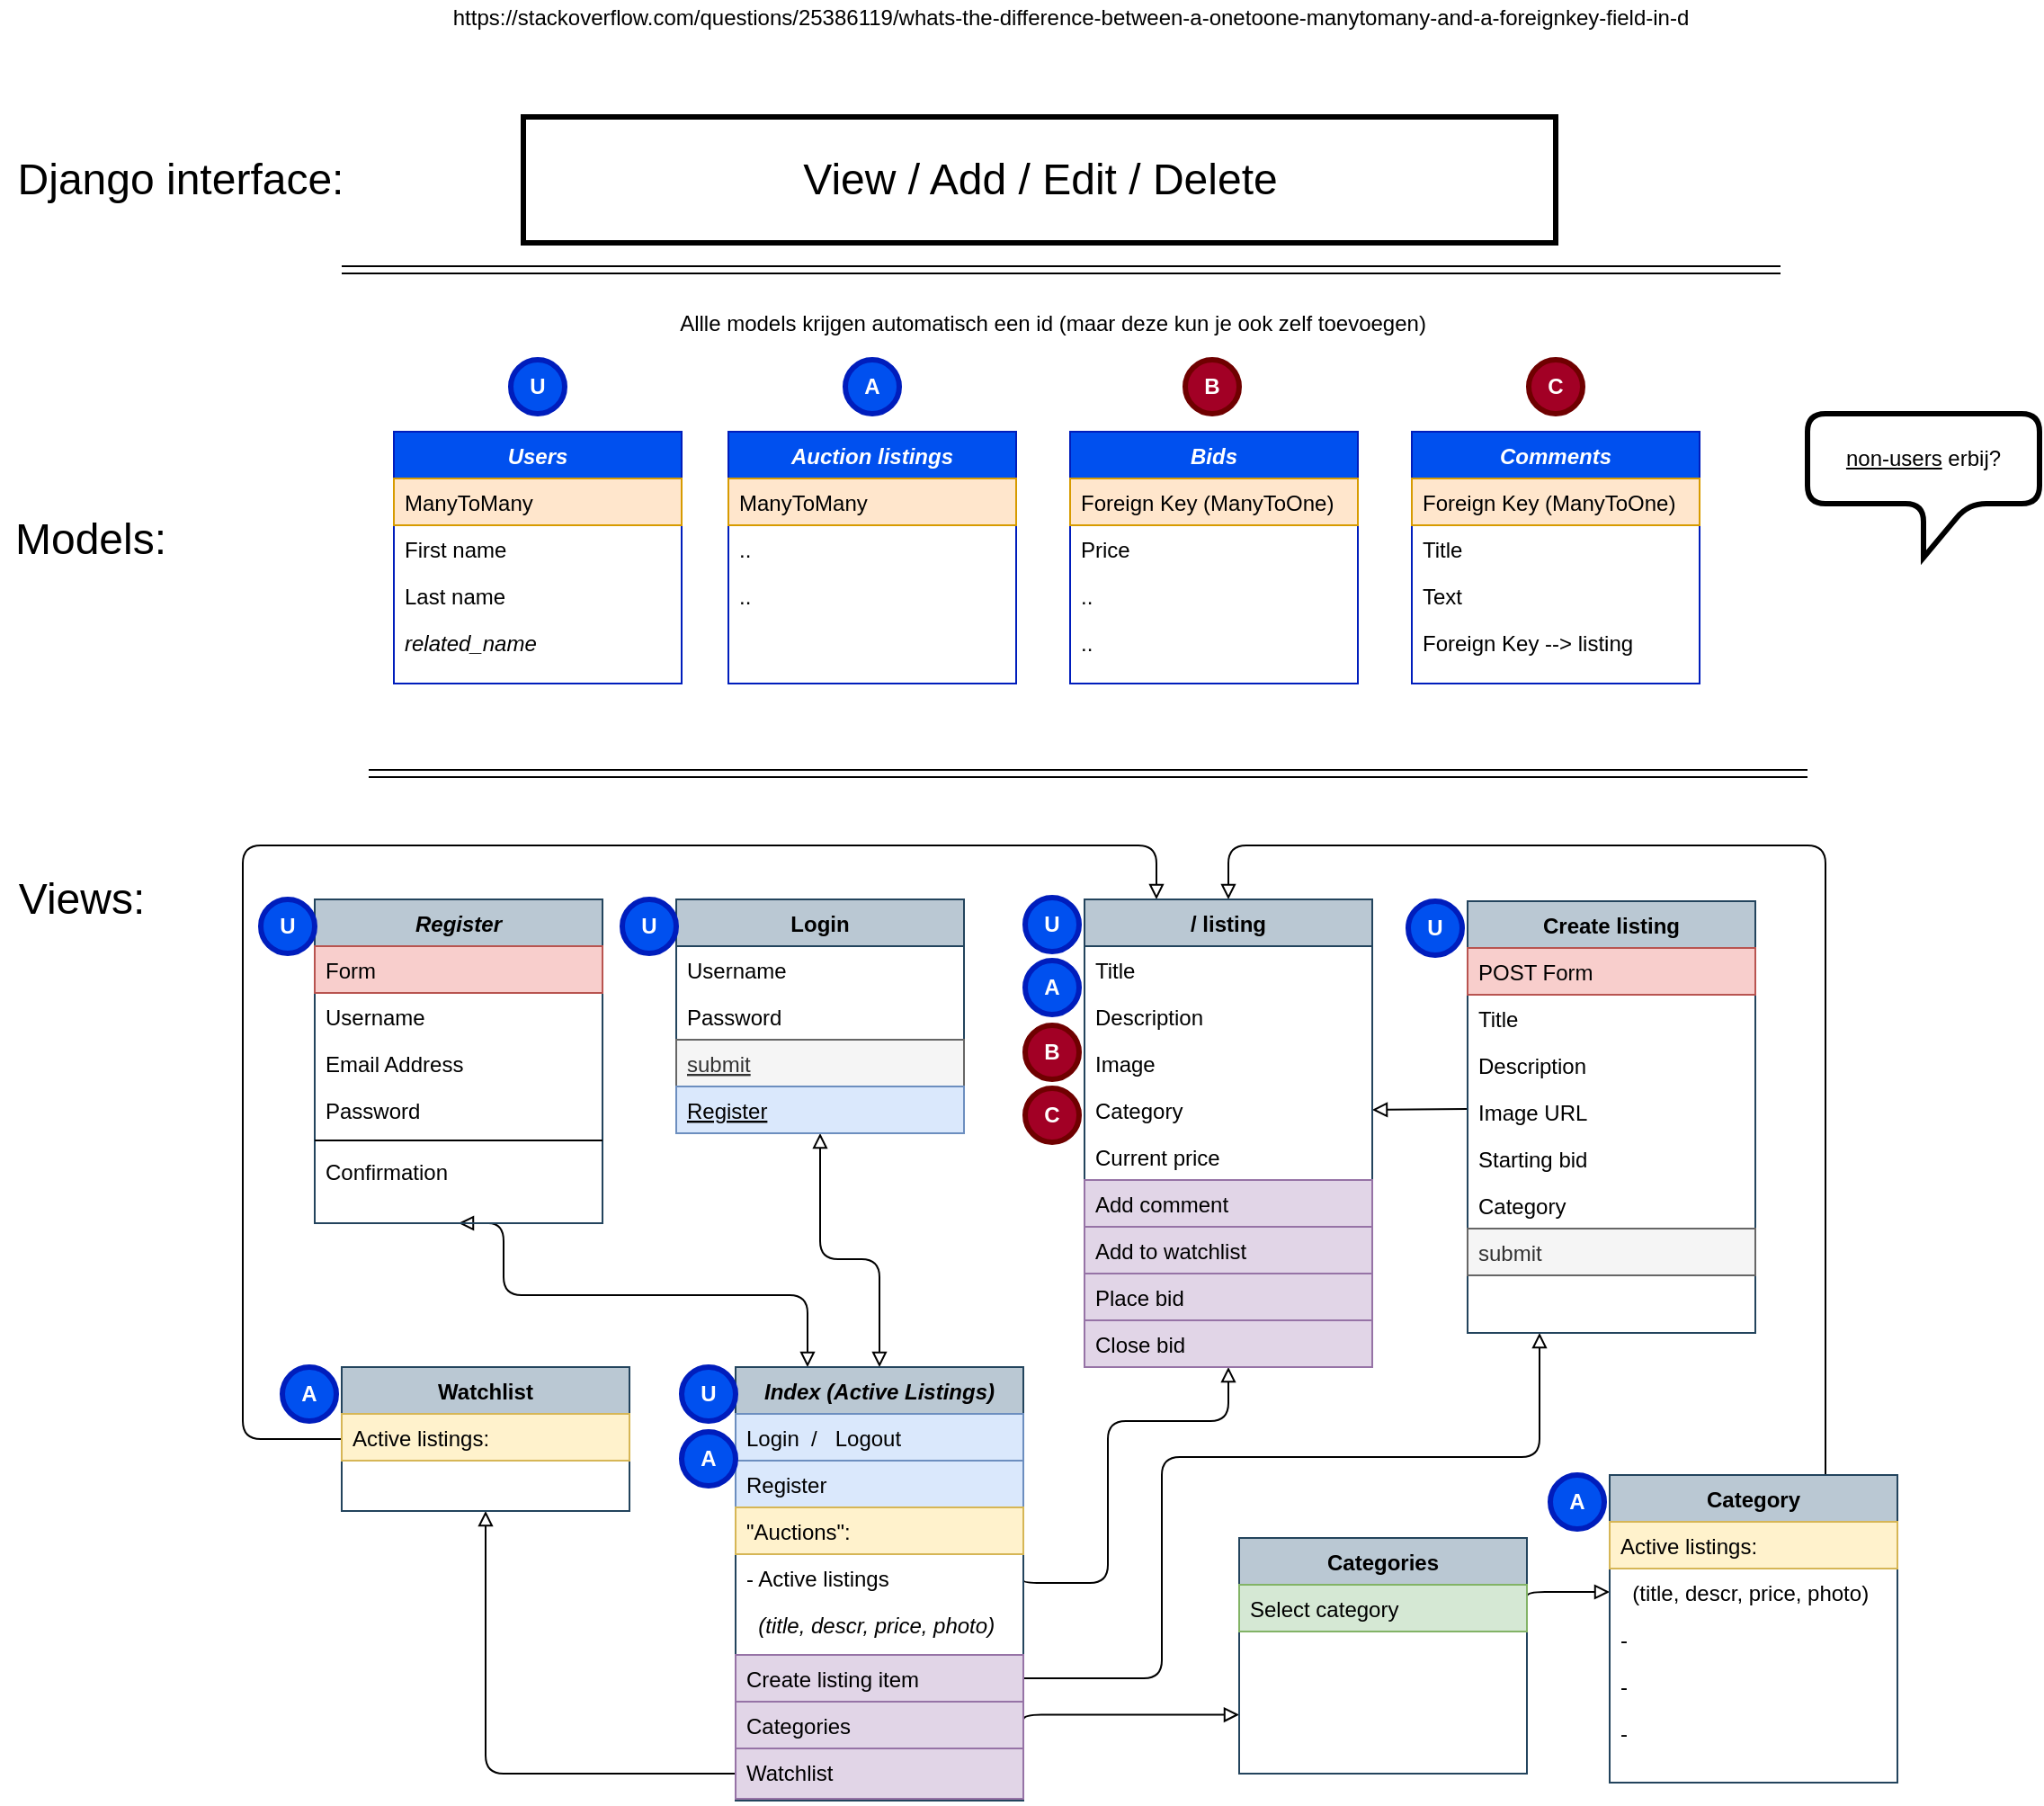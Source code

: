 <mxfile version="13.7.3" type="github" pages="2">
  <diagram id="C5RBs43oDa-KdzZeNtuy" name="Views">
    <mxGraphModel dx="1456" dy="828" grid="1" gridSize="10" guides="1" tooltips="1" connect="1" arrows="1" fold="1" page="1" pageScale="1" pageWidth="827" pageHeight="1169" math="0" shadow="0">
      <root>
        <mxCell id="WIyWlLk6GJQsqaUBKTNV-0" />
        <mxCell id="WIyWlLk6GJQsqaUBKTNV-1" parent="WIyWlLk6GJQsqaUBKTNV-0" />
        <mxCell id="BHdy7etIT00kFiLqSgI6-40" style="edgeStyle=orthogonalEdgeStyle;curved=0;rounded=1;sketch=0;orthogonalLoop=1;jettySize=auto;html=1;exitX=0.5;exitY=0;exitDx=0;exitDy=0;startArrow=block;startFill=0;endArrow=block;endFill=0;entryX=0.5;entryY=1;entryDx=0;entryDy=0;" edge="1" parent="WIyWlLk6GJQsqaUBKTNV-1" source="BHdy7etIT00kFiLqSgI6-6" target="zkfFHV4jXpPFQw0GAbJ--6">
          <mxGeometry relative="1" as="geometry">
            <mxPoint x="746" y="789" as="sourcePoint" />
            <mxPoint x="811" y="750" as="targetPoint" />
            <Array as="points">
              <mxPoint x="684" y="700" />
              <mxPoint x="651" y="700" />
            </Array>
          </mxGeometry>
        </mxCell>
        <mxCell id="BHdy7etIT00kFiLqSgI6-41" style="edgeStyle=orthogonalEdgeStyle;curved=0;rounded=1;sketch=0;orthogonalLoop=1;jettySize=auto;html=1;exitX=0.25;exitY=0;exitDx=0;exitDy=0;startArrow=block;startFill=0;endArrow=block;endFill=0;entryX=0.5;entryY=1;entryDx=0;entryDy=0;" edge="1" parent="WIyWlLk6GJQsqaUBKTNV-1" source="BHdy7etIT00kFiLqSgI6-6" target="zkfFHV4jXpPFQw0GAbJ--0">
          <mxGeometry relative="1" as="geometry">
            <mxPoint x="695" y="789" as="sourcePoint" />
            <mxPoint x="575" y="750" as="targetPoint" />
            <Array as="points">
              <mxPoint x="644" y="720" />
              <mxPoint x="475" y="720" />
            </Array>
          </mxGeometry>
        </mxCell>
        <mxCell id="X-9bEdZ7bZunk2E9uv3M-8" style="edgeStyle=orthogonalEdgeStyle;curved=0;rounded=1;sketch=0;orthogonalLoop=1;jettySize=auto;html=1;entryX=0;entryY=0.5;entryDx=0;entryDy=0;startArrow=block;startFill=0;endArrow=none;endFill=0;exitX=0.5;exitY=1;exitDx=0;exitDy=0;" edge="1" parent="WIyWlLk6GJQsqaUBKTNV-1" source="zkfFHV4jXpPFQw0GAbJ--13" target="X-9bEdZ7bZunk2E9uv3M-7">
          <mxGeometry relative="1" as="geometry">
            <mxPoint x="611" y="920" as="sourcePoint" />
            <mxPoint x="641" y="910.5" as="targetPoint" />
            <Array as="points">
              <mxPoint x="465" y="986" />
            </Array>
          </mxGeometry>
        </mxCell>
        <mxCell id="X-9bEdZ7bZunk2E9uv3M-9" style="edgeStyle=orthogonalEdgeStyle;curved=0;rounded=1;sketch=0;orthogonalLoop=1;jettySize=auto;html=1;entryX=1;entryY=0.5;entryDx=0;entryDy=0;startArrow=block;startFill=0;endArrow=none;endFill=0;exitX=0.25;exitY=1;exitDx=0;exitDy=0;" edge="1" parent="WIyWlLk6GJQsqaUBKTNV-1" source="BHdy7etIT00kFiLqSgI6-20" target="X-9bEdZ7bZunk2E9uv3M-6">
          <mxGeometry relative="1" as="geometry">
            <mxPoint x="981" y="800" as="sourcePoint" />
            <mxPoint x="795" y="1030" as="targetPoint" />
            <Array as="points">
              <mxPoint x="1051" y="810" />
              <mxPoint x="841" y="810" />
              <mxPoint x="841" y="933" />
            </Array>
          </mxGeometry>
        </mxCell>
        <mxCell id="HeR5rEX8PmQ2zLc5UFb7-6" style="edgeStyle=orthogonalEdgeStyle;curved=0;rounded=1;sketch=0;orthogonalLoop=1;jettySize=auto;html=1;startArrow=none;startFill=0;endArrow=block;endFill=0;entryX=0;entryY=0.5;entryDx=0;entryDy=0;" edge="1" parent="WIyWlLk6GJQsqaUBKTNV-1" target="HeR5rEX8PmQ2zLc5UFb7-3">
          <mxGeometry relative="1" as="geometry">
            <mxPoint x="1044" y="890.03" as="sourcePoint" />
            <mxPoint x="1084" y="890.03" as="targetPoint" />
            <Array as="points">
              <mxPoint x="1044" y="885" />
            </Array>
          </mxGeometry>
        </mxCell>
        <mxCell id="HeR5rEX8PmQ2zLc5UFb7-8" style="edgeStyle=orthogonalEdgeStyle;curved=0;rounded=1;sketch=0;orthogonalLoop=1;jettySize=auto;html=1;exitX=0;exitY=0.75;exitDx=0;exitDy=0;startArrow=block;startFill=0;endArrow=none;endFill=0;entryX=1;entryY=0.5;entryDx=0;entryDy=0;" edge="1" parent="WIyWlLk6GJQsqaUBKTNV-1" source="BHdy7etIT00kFiLqSgI6-16" target="X-9bEdZ7bZunk2E9uv3M-5">
          <mxGeometry relative="1" as="geometry">
            <mxPoint x="861" y="933.41" as="sourcePoint" />
            <mxPoint x="791" y="933.41" as="targetPoint" />
            <Array as="points">
              <mxPoint x="764" y="953" />
            </Array>
          </mxGeometry>
        </mxCell>
        <mxCell id="HeR5rEX8PmQ2zLc5UFb7-30" value="" style="shape=link;html=1;startArrow=none;startFill=0;endArrow=none;endFill=0;" edge="1" parent="WIyWlLk6GJQsqaUBKTNV-1">
          <mxGeometry width="100" relative="1" as="geometry">
            <mxPoint x="400" y="430" as="sourcePoint" />
            <mxPoint x="1200" y="430" as="targetPoint" />
            <Array as="points" />
          </mxGeometry>
        </mxCell>
        <mxCell id="HeR5rEX8PmQ2zLc5UFb7-32" value="" style="shape=link;html=1;startArrow=none;startFill=0;endArrow=none;endFill=0;" edge="1" parent="WIyWlLk6GJQsqaUBKTNV-1">
          <mxGeometry width="100" relative="1" as="geometry">
            <mxPoint x="385" y="150" as="sourcePoint" />
            <mxPoint x="1185" y="150" as="targetPoint" />
            <Array as="points" />
          </mxGeometry>
        </mxCell>
        <mxCell id="HeR5rEX8PmQ2zLc5UFb7-33" value="" style="rounded=0;whiteSpace=wrap;html=1;shadow=0;sketch=0;strokeWidth=3;" vertex="1" parent="WIyWlLk6GJQsqaUBKTNV-1">
          <mxGeometry x="486" y="65" width="574" height="70" as="geometry" />
        </mxCell>
        <mxCell id="HeR5rEX8PmQ2zLc5UFb7-34" value="&lt;font style=&quot;font-size: 24px&quot;&gt;Django interface:&lt;/font&gt;" style="text;html=1;resizable=0;autosize=1;align=center;verticalAlign=middle;points=[];fillColor=none;strokeColor=none;rounded=0;shadow=0;sketch=0;" vertex="1" parent="WIyWlLk6GJQsqaUBKTNV-1">
          <mxGeometry x="195" y="90" width="200" height="20" as="geometry" />
        </mxCell>
        <mxCell id="HeR5rEX8PmQ2zLc5UFb7-35" value="&lt;font style=&quot;font-size: 24px&quot;&gt;Models:&lt;/font&gt;" style="text;html=1;resizable=0;autosize=1;align=center;verticalAlign=middle;points=[];fillColor=none;strokeColor=none;rounded=0;shadow=0;sketch=0;" vertex="1" parent="WIyWlLk6GJQsqaUBKTNV-1">
          <mxGeometry x="195" y="290" width="100" height="20" as="geometry" />
        </mxCell>
        <mxCell id="HeR5rEX8PmQ2zLc5UFb7-36" value="&lt;font style=&quot;font-size: 24px&quot;&gt;Views:&lt;/font&gt;" style="text;html=1;resizable=0;autosize=1;align=center;verticalAlign=middle;points=[];fillColor=none;strokeColor=none;rounded=0;shadow=0;sketch=0;" vertex="1" parent="WIyWlLk6GJQsqaUBKTNV-1">
          <mxGeometry x="195" y="490" width="90" height="20" as="geometry" />
        </mxCell>
        <mxCell id="HeR5rEX8PmQ2zLc5UFb7-37" value="&lt;font style=&quot;font-size: 24px&quot;&gt;View / Add / Edit / Delete&lt;/font&gt;" style="text;html=1;resizable=0;autosize=1;align=center;verticalAlign=middle;points=[];fillColor=none;strokeColor=none;rounded=0;shadow=0;sketch=0;" vertex="1" parent="WIyWlLk6GJQsqaUBKTNV-1">
          <mxGeometry x="633" y="90" width="280" height="20" as="geometry" />
        </mxCell>
        <mxCell id="HeR5rEX8PmQ2zLc5UFb7-38" value="&lt;u&gt;non-users&lt;/u&gt;&amp;nbsp;erbij?" style="shape=callout;whiteSpace=wrap;html=1;perimeter=calloutPerimeter;rounded=1;shadow=0;sketch=0;strokeWidth=3;base=25;" vertex="1" parent="WIyWlLk6GJQsqaUBKTNV-1">
          <mxGeometry x="1200" y="230" width="129" height="80" as="geometry" />
        </mxCell>
        <mxCell id="HeR5rEX8PmQ2zLc5UFb7-48" value="https://stackoverflow.com/questions/25386119/whats-the-difference-between-a-onetoone-manytomany-and-a-foreignkey-field-in-d" style="text;html=1;resizable=0;autosize=1;align=center;verticalAlign=middle;points=[];fillColor=none;strokeColor=none;rounded=0;shadow=0;sketch=0;" vertex="1" parent="WIyWlLk6GJQsqaUBKTNV-1">
          <mxGeometry x="440" width="700" height="20" as="geometry" />
        </mxCell>
        <mxCell id="HeR5rEX8PmQ2zLc5UFb7-23" value="Comments" style="swimlane;fontStyle=3;align=center;verticalAlign=top;childLayout=stackLayout;horizontal=1;startSize=26;horizontalStack=0;resizeParent=1;resizeLast=0;collapsible=1;marginBottom=0;rounded=0;shadow=0;strokeWidth=1;fillColor=#0050ef;strokeColor=#001DBC;fontColor=#ffffff;" vertex="1" parent="WIyWlLk6GJQsqaUBKTNV-1">
          <mxGeometry x="980" y="240" width="160" height="140" as="geometry">
            <mxRectangle x="80" y="80" width="160" height="26" as="alternateBounds" />
          </mxGeometry>
        </mxCell>
        <mxCell id="HeR5rEX8PmQ2zLc5UFb7-44" value="Foreign Key (ManyToOne)" style="text;align=left;verticalAlign=top;spacingLeft=4;spacingRight=4;overflow=hidden;rotatable=0;points=[[0,0.5],[1,0.5]];portConstraint=eastwest;fillColor=#ffe6cc;strokeColor=#d79b00;" vertex="1" parent="HeR5rEX8PmQ2zLc5UFb7-23">
          <mxGeometry y="26" width="160" height="26" as="geometry" />
        </mxCell>
        <mxCell id="HeR5rEX8PmQ2zLc5UFb7-24" value="Title" style="text;align=left;verticalAlign=top;spacingLeft=4;spacingRight=4;overflow=hidden;rotatable=0;points=[[0,0.5],[1,0.5]];portConstraint=eastwest;" vertex="1" parent="HeR5rEX8PmQ2zLc5UFb7-23">
          <mxGeometry y="52" width="160" height="26" as="geometry" />
        </mxCell>
        <mxCell id="HeR5rEX8PmQ2zLc5UFb7-25" value="Text" style="text;align=left;verticalAlign=top;spacingLeft=4;spacingRight=4;overflow=hidden;rotatable=0;points=[[0,0.5],[1,0.5]];portConstraint=eastwest;rounded=0;shadow=0;html=0;" vertex="1" parent="HeR5rEX8PmQ2zLc5UFb7-23">
          <mxGeometry y="78" width="160" height="26" as="geometry" />
        </mxCell>
        <mxCell id="HeR5rEX8PmQ2zLc5UFb7-26" value="Foreign Key --&gt; listing" style="text;align=left;verticalAlign=top;spacingLeft=4;spacingRight=4;overflow=hidden;rotatable=0;points=[[0,0.5],[1,0.5]];portConstraint=eastwest;rounded=0;shadow=0;html=0;" vertex="1" parent="HeR5rEX8PmQ2zLc5UFb7-23">
          <mxGeometry y="104" width="160" height="26" as="geometry" />
        </mxCell>
        <mxCell id="HeR5rEX8PmQ2zLc5UFb7-18" value="Bids" style="swimlane;fontStyle=3;align=center;verticalAlign=top;childLayout=stackLayout;horizontal=1;startSize=26;horizontalStack=0;resizeParent=1;resizeLast=0;collapsible=1;marginBottom=0;rounded=0;shadow=0;strokeWidth=1;fillColor=#0050ef;strokeColor=#001DBC;fontColor=#ffffff;" vertex="1" parent="WIyWlLk6GJQsqaUBKTNV-1">
          <mxGeometry x="790" y="240" width="160" height="140" as="geometry">
            <mxRectangle x="80" y="80" width="160" height="26" as="alternateBounds" />
          </mxGeometry>
        </mxCell>
        <mxCell id="HeR5rEX8PmQ2zLc5UFb7-46" value="Foreign Key (ManyToOne)" style="text;align=left;verticalAlign=top;spacingLeft=4;spacingRight=4;overflow=hidden;rotatable=0;points=[[0,0.5],[1,0.5]];portConstraint=eastwest;fillColor=#ffe6cc;strokeColor=#d79b00;" vertex="1" parent="HeR5rEX8PmQ2zLc5UFb7-18">
          <mxGeometry y="26" width="160" height="26" as="geometry" />
        </mxCell>
        <mxCell id="HeR5rEX8PmQ2zLc5UFb7-19" value="Price" style="text;align=left;verticalAlign=top;spacingLeft=4;spacingRight=4;overflow=hidden;rotatable=0;points=[[0,0.5],[1,0.5]];portConstraint=eastwest;" vertex="1" parent="HeR5rEX8PmQ2zLc5UFb7-18">
          <mxGeometry y="52" width="160" height="26" as="geometry" />
        </mxCell>
        <mxCell id="HeR5rEX8PmQ2zLc5UFb7-20" value=".." style="text;align=left;verticalAlign=top;spacingLeft=4;spacingRight=4;overflow=hidden;rotatable=0;points=[[0,0.5],[1,0.5]];portConstraint=eastwest;rounded=0;shadow=0;html=0;" vertex="1" parent="HeR5rEX8PmQ2zLc5UFb7-18">
          <mxGeometry y="78" width="160" height="26" as="geometry" />
        </mxCell>
        <mxCell id="HeR5rEX8PmQ2zLc5UFb7-21" value=".." style="text;align=left;verticalAlign=top;spacingLeft=4;spacingRight=4;overflow=hidden;rotatable=0;points=[[0,0.5],[1,0.5]];portConstraint=eastwest;rounded=0;shadow=0;html=0;" vertex="1" parent="HeR5rEX8PmQ2zLc5UFb7-18">
          <mxGeometry y="104" width="160" height="26" as="geometry" />
        </mxCell>
        <mxCell id="HeR5rEX8PmQ2zLc5UFb7-11" value="Auction listings" style="swimlane;fontStyle=3;align=center;verticalAlign=top;childLayout=stackLayout;horizontal=1;startSize=26;horizontalStack=0;resizeParent=1;resizeLast=0;collapsible=1;marginBottom=0;rounded=0;shadow=0;strokeWidth=1;fillColor=#0050ef;strokeColor=#001DBC;fontColor=#ffffff;" vertex="1" parent="WIyWlLk6GJQsqaUBKTNV-1">
          <mxGeometry x="600" y="240" width="160" height="140" as="geometry">
            <mxRectangle x="80" y="80" width="160" height="26" as="alternateBounds" />
          </mxGeometry>
        </mxCell>
        <mxCell id="HeR5rEX8PmQ2zLc5UFb7-45" value="ManyToMany" style="text;align=left;verticalAlign=top;spacingLeft=4;spacingRight=4;overflow=hidden;rotatable=0;points=[[0,0.5],[1,0.5]];portConstraint=eastwest;fillColor=#ffe6cc;strokeColor=#d79b00;" vertex="1" parent="HeR5rEX8PmQ2zLc5UFb7-11">
          <mxGeometry y="26" width="160" height="26" as="geometry" />
        </mxCell>
        <mxCell id="HeR5rEX8PmQ2zLc5UFb7-14" value=".." style="text;align=left;verticalAlign=top;spacingLeft=4;spacingRight=4;overflow=hidden;rotatable=0;points=[[0,0.5],[1,0.5]];portConstraint=eastwest;rounded=0;shadow=0;html=0;" vertex="1" parent="HeR5rEX8PmQ2zLc5UFb7-11">
          <mxGeometry y="52" width="160" height="26" as="geometry" />
        </mxCell>
        <mxCell id="HeR5rEX8PmQ2zLc5UFb7-15" value=".." style="text;align=left;verticalAlign=top;spacingLeft=4;spacingRight=4;overflow=hidden;rotatable=0;points=[[0,0.5],[1,0.5]];portConstraint=eastwest;rounded=0;shadow=0;html=0;" vertex="1" parent="HeR5rEX8PmQ2zLc5UFb7-11">
          <mxGeometry y="78" width="160" height="26" as="geometry" />
        </mxCell>
        <mxCell id="HeR5rEX8PmQ2zLc5UFb7-39" value="Users" style="swimlane;fontStyle=3;align=center;verticalAlign=top;childLayout=stackLayout;horizontal=1;startSize=26;horizontalStack=0;resizeParent=1;resizeLast=0;collapsible=1;marginBottom=0;rounded=0;shadow=0;strokeWidth=1;fillColor=#0050ef;strokeColor=#001DBC;fontColor=#ffffff;" vertex="1" parent="WIyWlLk6GJQsqaUBKTNV-1">
          <mxGeometry x="414" y="240" width="160" height="140" as="geometry">
            <mxRectangle x="80" y="80" width="160" height="26" as="alternateBounds" />
          </mxGeometry>
        </mxCell>
        <mxCell id="HeR5rEX8PmQ2zLc5UFb7-40" value="ManyToMany" style="text;align=left;verticalAlign=top;spacingLeft=4;spacingRight=4;overflow=hidden;rotatable=0;points=[[0,0.5],[1,0.5]];portConstraint=eastwest;fillColor=#ffe6cc;strokeColor=#d79b00;" vertex="1" parent="HeR5rEX8PmQ2zLc5UFb7-39">
          <mxGeometry y="26" width="160" height="26" as="geometry" />
        </mxCell>
        <mxCell id="HeR5rEX8PmQ2zLc5UFb7-41" value="First name" style="text;align=left;verticalAlign=top;spacingLeft=4;spacingRight=4;overflow=hidden;rotatable=0;points=[[0,0.5],[1,0.5]];portConstraint=eastwest;rounded=0;shadow=0;html=0;" vertex="1" parent="HeR5rEX8PmQ2zLc5UFb7-39">
          <mxGeometry y="52" width="160" height="26" as="geometry" />
        </mxCell>
        <mxCell id="HeR5rEX8PmQ2zLc5UFb7-42" value="Last name" style="text;align=left;verticalAlign=top;spacingLeft=4;spacingRight=4;overflow=hidden;rotatable=0;points=[[0,0.5],[1,0.5]];portConstraint=eastwest;rounded=0;shadow=0;html=0;" vertex="1" parent="HeR5rEX8PmQ2zLc5UFb7-39">
          <mxGeometry y="78" width="160" height="26" as="geometry" />
        </mxCell>
        <mxCell id="HeR5rEX8PmQ2zLc5UFb7-43" value="related_name" style="text;align=left;verticalAlign=top;spacingLeft=4;spacingRight=4;overflow=hidden;rotatable=0;points=[[0,0.5],[1,0.5]];portConstraint=eastwest;fontStyle=2" vertex="1" parent="HeR5rEX8PmQ2zLc5UFb7-39">
          <mxGeometry y="104" width="160" height="26" as="geometry" />
        </mxCell>
        <mxCell id="HeR5rEX8PmQ2zLc5UFb7-50" value="Allle models krijgen automatisch een id (maar deze kun je ook zelf toevoegen)" style="text;html=1;resizable=0;autosize=1;align=center;verticalAlign=middle;points=[];fillColor=none;strokeColor=none;rounded=0;shadow=0;sketch=0;" vertex="1" parent="WIyWlLk6GJQsqaUBKTNV-1">
          <mxGeometry x="565" y="170" width="430" height="20" as="geometry" />
        </mxCell>
        <mxCell id="HeR5rEX8PmQ2zLc5UFb7-54" style="edgeStyle=orthogonalEdgeStyle;curved=0;rounded=1;sketch=0;orthogonalLoop=1;jettySize=auto;html=1;exitX=0.5;exitY=1;exitDx=0;exitDy=0;entryX=1;entryY=0.5;entryDx=0;entryDy=0;startArrow=block;startFill=0;endArrow=none;endFill=0;" edge="1" parent="WIyWlLk6GJQsqaUBKTNV-1" source="zkfFHV4jXpPFQw0GAbJ--17" target="X-9bEdZ7bZunk2E9uv3M-4">
          <mxGeometry relative="1" as="geometry">
            <Array as="points">
              <mxPoint x="878" y="790" />
              <mxPoint x="811" y="790" />
              <mxPoint x="811" y="880" />
              <mxPoint x="764" y="880" />
            </Array>
          </mxGeometry>
        </mxCell>
        <mxCell id="HeR5rEX8PmQ2zLc5UFb7-52" style="edgeStyle=orthogonalEdgeStyle;curved=0;rounded=1;sketch=0;orthogonalLoop=1;jettySize=auto;html=1;exitX=0;exitY=0.75;exitDx=0;exitDy=0;entryX=0;entryY=0.5;entryDx=0;entryDy=0;startArrow=none;startFill=0;endArrow=none;endFill=0;" edge="1" parent="WIyWlLk6GJQsqaUBKTNV-1" source="BHdy7etIT00kFiLqSgI6-16" target="BHdy7etIT00kFiLqSgI6-16">
          <mxGeometry relative="1" as="geometry" />
        </mxCell>
        <mxCell id="HeR5rEX8PmQ2zLc5UFb7-56" style="edgeStyle=orthogonalEdgeStyle;curved=1;sketch=0;orthogonalLoop=1;jettySize=auto;html=1;exitX=1;exitY=0.5;exitDx=0;exitDy=0;startArrow=block;startFill=0;endArrow=none;endFill=0;entryX=-0.001;entryY=0.444;entryDx=0;entryDy=0;entryPerimeter=0;" edge="1" parent="WIyWlLk6GJQsqaUBKTNV-1" source="zkfFHV4jXpPFQw0GAbJ--21" target="BHdy7etIT00kFiLqSgI6-25">
          <mxGeometry relative="1" as="geometry">
            <mxPoint x="1011" y="618" as="targetPoint" />
            <Array as="points">
              <mxPoint x="1011" y="617" />
            </Array>
          </mxGeometry>
        </mxCell>
        <mxCell id="HeR5rEX8PmQ2zLc5UFb7-57" style="edgeStyle=orthogonalEdgeStyle;sketch=0;orthogonalLoop=1;jettySize=auto;html=1;exitX=0.75;exitY=0;exitDx=0;exitDy=0;entryX=0.5;entryY=0;entryDx=0;entryDy=0;startArrow=none;startFill=0;endArrow=block;endFill=0;rounded=1;" edge="1" parent="WIyWlLk6GJQsqaUBKTNV-1" source="HeR5rEX8PmQ2zLc5UFb7-0" target="zkfFHV4jXpPFQw0GAbJ--17">
          <mxGeometry relative="1" as="geometry">
            <Array as="points">
              <mxPoint x="1210" y="470" />
              <mxPoint x="878" y="470" />
            </Array>
          </mxGeometry>
        </mxCell>
        <mxCell id="HeR5rEX8PmQ2zLc5UFb7-58" style="edgeStyle=orthogonalEdgeStyle;rounded=1;sketch=0;orthogonalLoop=1;jettySize=auto;html=1;exitX=0;exitY=0.5;exitDx=0;exitDy=0;entryX=0.25;entryY=0;entryDx=0;entryDy=0;startArrow=none;startFill=0;endArrow=block;endFill=0;" edge="1" parent="WIyWlLk6GJQsqaUBKTNV-1" source="zkfFHV4jXpPFQw0GAbJ--13" target="zkfFHV4jXpPFQw0GAbJ--17">
          <mxGeometry relative="1" as="geometry">
            <Array as="points">
              <mxPoint x="330" y="800" />
              <mxPoint x="330" y="470" />
              <mxPoint x="838" y="470" />
            </Array>
          </mxGeometry>
        </mxCell>
        <mxCell id="HeR5rEX8PmQ2zLc5UFb7-73" value="&lt;b&gt;U&lt;/b&gt;" style="ellipse;whiteSpace=wrap;html=1;aspect=fixed;rounded=1;shadow=0;sketch=0;strokeWidth=3;align=center;fillColor=#0050ef;strokeColor=#001DBC;fontColor=#ffffff;" vertex="1" parent="WIyWlLk6GJQsqaUBKTNV-1">
          <mxGeometry x="479" y="200" width="30" height="30" as="geometry" />
        </mxCell>
        <mxCell id="HeR5rEX8PmQ2zLc5UFb7-75" value="&lt;b&gt;A&lt;/b&gt;" style="ellipse;whiteSpace=wrap;html=1;aspect=fixed;rounded=1;shadow=0;sketch=0;strokeWidth=3;align=center;fillColor=#0050ef;strokeColor=#001DBC;fontColor=#ffffff;" vertex="1" parent="WIyWlLk6GJQsqaUBKTNV-1">
          <mxGeometry x="665" y="200" width="30" height="30" as="geometry" />
        </mxCell>
        <mxCell id="HeR5rEX8PmQ2zLc5UFb7-76" value="&lt;b&gt;B&lt;/b&gt;" style="ellipse;whiteSpace=wrap;html=1;aspect=fixed;rounded=1;shadow=0;sketch=0;strokeWidth=3;align=center;fillColor=#a20025;strokeColor=#6F0000;fontColor=#ffffff;" vertex="1" parent="WIyWlLk6GJQsqaUBKTNV-1">
          <mxGeometry x="854" y="200" width="30" height="30" as="geometry" />
        </mxCell>
        <mxCell id="HeR5rEX8PmQ2zLc5UFb7-78" value="&lt;b&gt;C&lt;/b&gt;" style="ellipse;whiteSpace=wrap;html=1;aspect=fixed;rounded=1;shadow=0;sketch=0;strokeWidth=3;align=center;fillColor=#a20025;strokeColor=#6F0000;fontColor=#ffffff;" vertex="1" parent="WIyWlLk6GJQsqaUBKTNV-1">
          <mxGeometry x="1045" y="200" width="30" height="30" as="geometry" />
        </mxCell>
        <mxCell id="zkfFHV4jXpPFQw0GAbJ--6" value="Login" style="swimlane;fontStyle=1;align=center;verticalAlign=top;childLayout=stackLayout;horizontal=1;startSize=26;horizontalStack=0;resizeParent=1;resizeLast=0;collapsible=1;marginBottom=0;rounded=0;shadow=0;strokeWidth=1;fillColor=#bac8d3;strokeColor=#23445d;" parent="WIyWlLk6GJQsqaUBKTNV-1" vertex="1">
          <mxGeometry x="571" y="500" width="160" height="130" as="geometry">
            <mxRectangle x="130" y="380" width="160" height="26" as="alternateBounds" />
          </mxGeometry>
        </mxCell>
        <mxCell id="zkfFHV4jXpPFQw0GAbJ--7" value="Username" style="text;align=left;verticalAlign=top;spacingLeft=4;spacingRight=4;overflow=hidden;rotatable=0;points=[[0,0.5],[1,0.5]];portConstraint=eastwest;" parent="zkfFHV4jXpPFQw0GAbJ--6" vertex="1">
          <mxGeometry y="26" width="160" height="26" as="geometry" />
        </mxCell>
        <mxCell id="zkfFHV4jXpPFQw0GAbJ--8" value="Password" style="text;align=left;verticalAlign=top;spacingLeft=4;spacingRight=4;overflow=hidden;rotatable=0;points=[[0,0.5],[1,0.5]];portConstraint=eastwest;rounded=0;shadow=0;html=0;" parent="zkfFHV4jXpPFQw0GAbJ--6" vertex="1">
          <mxGeometry y="52" width="160" height="26" as="geometry" />
        </mxCell>
        <mxCell id="zkfFHV4jXpPFQw0GAbJ--10" value="submit" style="text;align=left;verticalAlign=top;spacingLeft=4;spacingRight=4;overflow=hidden;rotatable=0;points=[[0,0.5],[1,0.5]];portConstraint=eastwest;fontStyle=4;fillColor=#f5f5f5;strokeColor=#666666;fontColor=#333333;" parent="zkfFHV4jXpPFQw0GAbJ--6" vertex="1">
          <mxGeometry y="78" width="160" height="26" as="geometry" />
        </mxCell>
        <mxCell id="zkfFHV4jXpPFQw0GAbJ--11" value="Register" style="text;align=left;verticalAlign=top;spacingLeft=4;spacingRight=4;overflow=hidden;rotatable=0;points=[[0,0.5],[1,0.5]];portConstraint=eastwest;fontStyle=4;fillColor=#dae8fc;strokeColor=#6c8ebf;" parent="zkfFHV4jXpPFQw0GAbJ--6" vertex="1">
          <mxGeometry y="104" width="160" height="26" as="geometry" />
        </mxCell>
        <mxCell id="zkfFHV4jXpPFQw0GAbJ--17" value="/ listing" style="swimlane;fontStyle=1;align=center;verticalAlign=top;childLayout=stackLayout;horizontal=1;startSize=26;horizontalStack=0;resizeParent=1;resizeLast=0;collapsible=1;marginBottom=0;rounded=0;shadow=0;strokeWidth=1;fillColor=#bac8d3;strokeColor=#23445d;" parent="WIyWlLk6GJQsqaUBKTNV-1" vertex="1">
          <mxGeometry x="798" y="500" width="160" height="260" as="geometry">
            <mxRectangle x="550" y="140" width="160" height="26" as="alternateBounds" />
          </mxGeometry>
        </mxCell>
        <mxCell id="zkfFHV4jXpPFQw0GAbJ--18" value="Title" style="text;align=left;verticalAlign=top;spacingLeft=4;spacingRight=4;overflow=hidden;rotatable=0;points=[[0,0.5],[1,0.5]];portConstraint=eastwest;" parent="zkfFHV4jXpPFQw0GAbJ--17" vertex="1">
          <mxGeometry y="26" width="160" height="26" as="geometry" />
        </mxCell>
        <mxCell id="zkfFHV4jXpPFQw0GAbJ--19" value="Description" style="text;align=left;verticalAlign=top;spacingLeft=4;spacingRight=4;overflow=hidden;rotatable=0;points=[[0,0.5],[1,0.5]];portConstraint=eastwest;rounded=0;shadow=0;html=0;" parent="zkfFHV4jXpPFQw0GAbJ--17" vertex="1">
          <mxGeometry y="52" width="160" height="26" as="geometry" />
        </mxCell>
        <mxCell id="zkfFHV4jXpPFQw0GAbJ--20" value="Image" style="text;align=left;verticalAlign=top;spacingLeft=4;spacingRight=4;overflow=hidden;rotatable=0;points=[[0,0.5],[1,0.5]];portConstraint=eastwest;rounded=0;shadow=0;html=0;" parent="zkfFHV4jXpPFQw0GAbJ--17" vertex="1">
          <mxGeometry y="78" width="160" height="26" as="geometry" />
        </mxCell>
        <mxCell id="zkfFHV4jXpPFQw0GAbJ--21" value="Category" style="text;align=left;verticalAlign=top;spacingLeft=4;spacingRight=4;overflow=hidden;rotatable=0;points=[[0,0.5],[1,0.5]];portConstraint=eastwest;rounded=0;shadow=0;html=0;" parent="zkfFHV4jXpPFQw0GAbJ--17" vertex="1">
          <mxGeometry y="104" width="160" height="26" as="geometry" />
        </mxCell>
        <mxCell id="HeR5rEX8PmQ2zLc5UFb7-63" value="Current price" style="text;align=left;verticalAlign=top;spacingLeft=4;spacingRight=4;overflow=hidden;rotatable=0;points=[[0,0.5],[1,0.5]];portConstraint=eastwest;rounded=0;shadow=0;html=0;" vertex="1" parent="zkfFHV4jXpPFQw0GAbJ--17">
          <mxGeometry y="130" width="160" height="26" as="geometry" />
        </mxCell>
        <mxCell id="HeR5rEX8PmQ2zLc5UFb7-60" value="Add comment" style="text;align=left;verticalAlign=top;spacingLeft=4;spacingRight=4;overflow=hidden;rotatable=0;points=[[0,0.5],[1,0.5]];portConstraint=eastwest;fillColor=#e1d5e7;strokeColor=#9673a6;" vertex="1" parent="zkfFHV4jXpPFQw0GAbJ--17">
          <mxGeometry y="156" width="160" height="26" as="geometry" />
        </mxCell>
        <mxCell id="HeR5rEX8PmQ2zLc5UFb7-61" value="Add to watchlist" style="text;align=left;verticalAlign=top;spacingLeft=4;spacingRight=4;overflow=hidden;rotatable=0;points=[[0,0.5],[1,0.5]];portConstraint=eastwest;fillColor=#e1d5e7;strokeColor=#9673a6;" vertex="1" parent="zkfFHV4jXpPFQw0GAbJ--17">
          <mxGeometry y="182" width="160" height="26" as="geometry" />
        </mxCell>
        <mxCell id="X-9bEdZ7bZunk2E9uv3M-10" value="Place bid" style="text;align=left;verticalAlign=top;spacingLeft=4;spacingRight=4;overflow=hidden;rotatable=0;points=[[0,0.5],[1,0.5]];portConstraint=eastwest;fillColor=#e1d5e7;strokeColor=#9673a6;" vertex="1" parent="zkfFHV4jXpPFQw0GAbJ--17">
          <mxGeometry y="208" width="160" height="26" as="geometry" />
        </mxCell>
        <mxCell id="HeR5rEX8PmQ2zLc5UFb7-62" value="Close bid" style="text;align=left;verticalAlign=top;spacingLeft=4;spacingRight=4;overflow=hidden;rotatable=0;points=[[0,0.5],[1,0.5]];portConstraint=eastwest;fillColor=#e1d5e7;strokeColor=#9673a6;" vertex="1" parent="zkfFHV4jXpPFQw0GAbJ--17">
          <mxGeometry y="234" width="160" height="26" as="geometry" />
        </mxCell>
        <mxCell id="BHdy7etIT00kFiLqSgI6-20" value="Create listing" style="swimlane;fontStyle=1;align=center;verticalAlign=top;childLayout=stackLayout;horizontal=1;startSize=26;horizontalStack=0;resizeParent=1;resizeLast=0;collapsible=1;marginBottom=0;rounded=0;shadow=0;strokeWidth=1;fillColor=#bac8d3;strokeColor=#23445d;" vertex="1" parent="WIyWlLk6GJQsqaUBKTNV-1">
          <mxGeometry x="1011" y="501" width="160" height="240" as="geometry">
            <mxRectangle x="340" y="380" width="170" height="26" as="alternateBounds" />
          </mxGeometry>
        </mxCell>
        <mxCell id="BHdy7etIT00kFiLqSgI6-21" value="POST Form" style="text;align=left;verticalAlign=top;spacingLeft=4;spacingRight=4;overflow=hidden;rotatable=0;points=[[0,0.5],[1,0.5]];portConstraint=eastwest;fillColor=#f8cecc;strokeColor=#b85450;" vertex="1" parent="BHdy7etIT00kFiLqSgI6-20">
          <mxGeometry y="26" width="160" height="26" as="geometry" />
        </mxCell>
        <mxCell id="BHdy7etIT00kFiLqSgI6-23" value="Title" style="text;align=left;verticalAlign=top;spacingLeft=4;spacingRight=4;overflow=hidden;rotatable=0;points=[[0,0.5],[1,0.5]];portConstraint=eastwest;rounded=0;shadow=0;html=0;" vertex="1" parent="BHdy7etIT00kFiLqSgI6-20">
          <mxGeometry y="52" width="160" height="26" as="geometry" />
        </mxCell>
        <mxCell id="BHdy7etIT00kFiLqSgI6-24" value="Description" style="text;align=left;verticalAlign=top;spacingLeft=4;spacingRight=4;overflow=hidden;rotatable=0;points=[[0,0.5],[1,0.5]];portConstraint=eastwest;rounded=0;shadow=0;html=0;" vertex="1" parent="BHdy7etIT00kFiLqSgI6-20">
          <mxGeometry y="78" width="160" height="26" as="geometry" />
        </mxCell>
        <mxCell id="BHdy7etIT00kFiLqSgI6-25" value="Image URL" style="text;align=left;verticalAlign=top;spacingLeft=4;spacingRight=4;overflow=hidden;rotatable=0;points=[[0,0.5],[1,0.5]];portConstraint=eastwest;rounded=0;shadow=0;html=0;" vertex="1" parent="BHdy7etIT00kFiLqSgI6-20">
          <mxGeometry y="104" width="160" height="26" as="geometry" />
        </mxCell>
        <mxCell id="BHdy7etIT00kFiLqSgI6-26" value="Starting bid" style="text;align=left;verticalAlign=top;spacingLeft=4;spacingRight=4;overflow=hidden;rotatable=0;points=[[0,0.5],[1,0.5]];portConstraint=eastwest;rounded=0;shadow=0;html=0;" vertex="1" parent="BHdy7etIT00kFiLqSgI6-20">
          <mxGeometry y="130" width="160" height="26" as="geometry" />
        </mxCell>
        <mxCell id="BHdy7etIT00kFiLqSgI6-27" value="Category" style="text;align=left;verticalAlign=top;spacingLeft=4;spacingRight=4;overflow=hidden;rotatable=0;points=[[0,0.5],[1,0.5]];portConstraint=eastwest;rounded=0;shadow=0;html=0;" vertex="1" parent="BHdy7etIT00kFiLqSgI6-20">
          <mxGeometry y="156" width="160" height="26" as="geometry" />
        </mxCell>
        <mxCell id="BHdy7etIT00kFiLqSgI6-42" value="submit" style="text;align=left;verticalAlign=top;spacingLeft=4;spacingRight=4;overflow=hidden;rotatable=0;points=[[0,0.5],[1,0.5]];portConstraint=eastwest;fillColor=#f5f5f5;strokeColor=#666666;fontColor=#333333;" vertex="1" parent="BHdy7etIT00kFiLqSgI6-20">
          <mxGeometry y="182" width="160" height="26" as="geometry" />
        </mxCell>
        <mxCell id="BHdy7etIT00kFiLqSgI6-6" value="Index (Active Listings)" style="swimlane;fontStyle=3;align=center;verticalAlign=top;childLayout=stackLayout;horizontal=1;startSize=26;horizontalStack=0;resizeParent=1;resizeLast=0;collapsible=1;marginBottom=0;rounded=0;shadow=0;strokeWidth=1;fillColor=#bac8d3;strokeColor=#23445d;" vertex="1" parent="WIyWlLk6GJQsqaUBKTNV-1">
          <mxGeometry x="604" y="760" width="160" height="241" as="geometry">
            <mxRectangle x="80" y="80" width="160" height="26" as="alternateBounds" />
          </mxGeometry>
        </mxCell>
        <mxCell id="BHdy7etIT00kFiLqSgI6-7" value="Login  /   Logout" style="text;align=left;verticalAlign=top;spacingLeft=4;spacingRight=4;overflow=hidden;rotatable=0;points=[[0,0.5],[1,0.5]];portConstraint=eastwest;fontStyle=0;fillColor=#dae8fc;strokeColor=#6c8ebf;" vertex="1" parent="BHdy7etIT00kFiLqSgI6-6">
          <mxGeometry y="26" width="160" height="26" as="geometry" />
        </mxCell>
        <mxCell id="BHdy7etIT00kFiLqSgI6-8" value="Register" style="text;align=left;verticalAlign=top;spacingLeft=4;spacingRight=4;overflow=hidden;rotatable=0;points=[[0,0.5],[1,0.5]];portConstraint=eastwest;rounded=0;shadow=0;html=0;fillColor=#dae8fc;strokeColor=#6c8ebf;" vertex="1" parent="BHdy7etIT00kFiLqSgI6-6">
          <mxGeometry y="52" width="160" height="26" as="geometry" />
        </mxCell>
        <mxCell id="BHdy7etIT00kFiLqSgI6-11" value="&quot;Auctions&quot;:" style="text;align=left;verticalAlign=top;spacingLeft=4;spacingRight=4;overflow=hidden;rotatable=0;points=[[0,0.5],[1,0.5]];portConstraint=eastwest;fillColor=#fff2cc;strokeColor=#d6b656;" vertex="1" parent="BHdy7etIT00kFiLqSgI6-6">
          <mxGeometry y="78" width="160" height="26" as="geometry" />
        </mxCell>
        <mxCell id="X-9bEdZ7bZunk2E9uv3M-4" value="- Active listings" style="text;align=left;verticalAlign=top;spacingLeft=4;spacingRight=4;overflow=hidden;rotatable=0;points=[[0,0.5],[1,0.5]];portConstraint=eastwest;rounded=0;shadow=0;html=0;" vertex="1" parent="BHdy7etIT00kFiLqSgI6-6">
          <mxGeometry y="104" width="160" height="26" as="geometry" />
        </mxCell>
        <mxCell id="X-9bEdZ7bZunk2E9uv3M-11" value="  (title, descr, price, photo)" style="text;align=left;verticalAlign=top;spacingLeft=4;spacingRight=4;overflow=hidden;rotatable=0;points=[[0,0.5],[1,0.5]];portConstraint=eastwest;rounded=0;shadow=0;html=0;fontStyle=2" vertex="1" parent="BHdy7etIT00kFiLqSgI6-6">
          <mxGeometry y="130" width="160" height="30" as="geometry" />
        </mxCell>
        <mxCell id="X-9bEdZ7bZunk2E9uv3M-6" value="Create listing item" style="text;align=left;verticalAlign=top;spacingLeft=4;spacingRight=4;overflow=hidden;rotatable=0;points=[[0,0.5],[1,0.5]];portConstraint=eastwest;fillColor=#e1d5e7;strokeColor=#9673a6;" vertex="1" parent="BHdy7etIT00kFiLqSgI6-6">
          <mxGeometry y="160" width="160" height="26" as="geometry" />
        </mxCell>
        <mxCell id="X-9bEdZ7bZunk2E9uv3M-5" value="Categories" style="text;align=left;verticalAlign=top;spacingLeft=4;spacingRight=4;overflow=hidden;rotatable=0;points=[[0,0.5],[1,0.5]];portConstraint=eastwest;fillColor=#e1d5e7;strokeColor=#9673a6;" vertex="1" parent="BHdy7etIT00kFiLqSgI6-6">
          <mxGeometry y="186" width="160" height="26" as="geometry" />
        </mxCell>
        <mxCell id="X-9bEdZ7bZunk2E9uv3M-7" value="Watchlist" style="text;align=left;verticalAlign=top;spacingLeft=4;spacingRight=4;overflow=hidden;rotatable=0;points=[[0,0.5],[1,0.5]];portConstraint=eastwest;fillColor=#e1d5e7;strokeColor=#9673a6;" vertex="1" parent="BHdy7etIT00kFiLqSgI6-6">
          <mxGeometry y="212" width="160" height="28" as="geometry" />
        </mxCell>
        <mxCell id="zkfFHV4jXpPFQw0GAbJ--13" value="Watchlist" style="swimlane;fontStyle=1;align=center;verticalAlign=top;childLayout=stackLayout;horizontal=1;startSize=26;horizontalStack=0;resizeParent=1;resizeLast=0;collapsible=1;marginBottom=0;rounded=0;shadow=0;strokeWidth=1;fillColor=#bac8d3;strokeColor=#23445d;" parent="WIyWlLk6GJQsqaUBKTNV-1" vertex="1">
          <mxGeometry x="385" y="760" width="160" height="80" as="geometry">
            <mxRectangle x="340" y="380" width="170" height="26" as="alternateBounds" />
          </mxGeometry>
        </mxCell>
        <mxCell id="zkfFHV4jXpPFQw0GAbJ--14" value="Active listings:" style="text;align=left;verticalAlign=top;spacingLeft=4;spacingRight=4;overflow=hidden;rotatable=0;points=[[0,0.5],[1,0.5]];portConstraint=eastwest;fillColor=#fff2cc;strokeColor=#d6b656;" parent="zkfFHV4jXpPFQw0GAbJ--13" vertex="1">
          <mxGeometry y="26" width="160" height="26" as="geometry" />
        </mxCell>
        <mxCell id="BHdy7etIT00kFiLqSgI6-16" value="Categories" style="swimlane;fontStyle=1;align=center;verticalAlign=top;childLayout=stackLayout;horizontal=1;startSize=26;horizontalStack=0;resizeParent=1;resizeLast=0;collapsible=1;marginBottom=0;rounded=0;shadow=0;strokeWidth=1;fillColor=#bac8d3;strokeColor=#23445d;" vertex="1" parent="WIyWlLk6GJQsqaUBKTNV-1">
          <mxGeometry x="884" y="855" width="160" height="131" as="geometry">
            <mxRectangle x="340" y="380" width="170" height="26" as="alternateBounds" />
          </mxGeometry>
        </mxCell>
        <mxCell id="BHdy7etIT00kFiLqSgI6-17" value="Select category" style="text;align=left;verticalAlign=top;spacingLeft=4;spacingRight=4;overflow=hidden;rotatable=0;points=[[0,0.5],[1,0.5]];portConstraint=eastwest;fillColor=#d5e8d4;strokeColor=#82b366;" vertex="1" parent="BHdy7etIT00kFiLqSgI6-16">
          <mxGeometry y="26" width="160" height="26" as="geometry" />
        </mxCell>
        <mxCell id="HeR5rEX8PmQ2zLc5UFb7-81" value="&lt;b&gt;C&lt;/b&gt;" style="ellipse;whiteSpace=wrap;html=1;aspect=fixed;rounded=1;shadow=0;sketch=0;strokeWidth=3;align=center;fillColor=#a20025;strokeColor=#6F0000;fontColor=#ffffff;" vertex="1" parent="WIyWlLk6GJQsqaUBKTNV-1">
          <mxGeometry x="765" y="605" width="30" height="30" as="geometry" />
        </mxCell>
        <mxCell id="zkfFHV4jXpPFQw0GAbJ--0" value="Register" style="swimlane;fontStyle=3;align=center;verticalAlign=top;childLayout=stackLayout;horizontal=1;startSize=26;horizontalStack=0;resizeParent=1;resizeLast=0;collapsible=1;marginBottom=0;rounded=0;shadow=0;strokeWidth=1;fillColor=#bac8d3;strokeColor=#23445d;" parent="WIyWlLk6GJQsqaUBKTNV-1" vertex="1">
          <mxGeometry x="370" y="500" width="160" height="180" as="geometry">
            <mxRectangle x="80" y="80" width="160" height="26" as="alternateBounds" />
          </mxGeometry>
        </mxCell>
        <mxCell id="BHdy7etIT00kFiLqSgI6-32" value="Form" style="text;align=left;verticalAlign=top;spacingLeft=4;spacingRight=4;overflow=hidden;rotatable=0;points=[[0,0.5],[1,0.5]];portConstraint=eastwest;fillColor=#f8cecc;strokeColor=#b85450;" vertex="1" parent="zkfFHV4jXpPFQw0GAbJ--0">
          <mxGeometry y="26" width="160" height="26" as="geometry" />
        </mxCell>
        <mxCell id="zkfFHV4jXpPFQw0GAbJ--1" value="Username" style="text;align=left;verticalAlign=top;spacingLeft=4;spacingRight=4;overflow=hidden;rotatable=0;points=[[0,0.5],[1,0.5]];portConstraint=eastwest;" parent="zkfFHV4jXpPFQw0GAbJ--0" vertex="1">
          <mxGeometry y="52" width="160" height="26" as="geometry" />
        </mxCell>
        <mxCell id="zkfFHV4jXpPFQw0GAbJ--2" value="Email Address" style="text;align=left;verticalAlign=top;spacingLeft=4;spacingRight=4;overflow=hidden;rotatable=0;points=[[0,0.5],[1,0.5]];portConstraint=eastwest;rounded=0;shadow=0;html=0;" parent="zkfFHV4jXpPFQw0GAbJ--0" vertex="1">
          <mxGeometry y="78" width="160" height="26" as="geometry" />
        </mxCell>
        <mxCell id="zkfFHV4jXpPFQw0GAbJ--3" value="Password" style="text;align=left;verticalAlign=top;spacingLeft=4;spacingRight=4;overflow=hidden;rotatable=0;points=[[0,0.5],[1,0.5]];portConstraint=eastwest;rounded=0;shadow=0;html=0;" parent="zkfFHV4jXpPFQw0GAbJ--0" vertex="1">
          <mxGeometry y="104" width="160" height="26" as="geometry" />
        </mxCell>
        <mxCell id="zkfFHV4jXpPFQw0GAbJ--4" value="" style="line;html=1;strokeWidth=1;align=left;verticalAlign=middle;spacingTop=-1;spacingLeft=3;spacingRight=3;rotatable=0;labelPosition=right;points=[];portConstraint=eastwest;" parent="zkfFHV4jXpPFQw0GAbJ--0" vertex="1">
          <mxGeometry y="130" width="160" height="8" as="geometry" />
        </mxCell>
        <mxCell id="zkfFHV4jXpPFQw0GAbJ--5" value="Confirmation" style="text;align=left;verticalAlign=top;spacingLeft=4;spacingRight=4;overflow=hidden;rotatable=0;points=[[0,0.5],[1,0.5]];portConstraint=eastwest;" parent="zkfFHV4jXpPFQw0GAbJ--0" vertex="1">
          <mxGeometry y="138" width="160" height="26" as="geometry" />
        </mxCell>
        <mxCell id="HeR5rEX8PmQ2zLc5UFb7-83" value="&lt;b&gt;B&lt;/b&gt;" style="ellipse;whiteSpace=wrap;html=1;aspect=fixed;rounded=1;shadow=0;sketch=0;strokeWidth=3;align=center;fillColor=#a20025;strokeColor=#6F0000;fontColor=#ffffff;" vertex="1" parent="WIyWlLk6GJQsqaUBKTNV-1">
          <mxGeometry x="765" y="570" width="30" height="30" as="geometry" />
        </mxCell>
        <mxCell id="HeR5rEX8PmQ2zLc5UFb7-84" value="&lt;b&gt;A&lt;/b&gt;" style="ellipse;whiteSpace=wrap;html=1;aspect=fixed;rounded=1;shadow=0;sketch=0;strokeWidth=3;align=center;fillColor=#0050ef;strokeColor=#001DBC;fontColor=#ffffff;" vertex="1" parent="WIyWlLk6GJQsqaUBKTNV-1">
          <mxGeometry x="765" y="534" width="30" height="30" as="geometry" />
        </mxCell>
        <mxCell id="HeR5rEX8PmQ2zLc5UFb7-85" value="&lt;b&gt;U&lt;/b&gt;" style="ellipse;whiteSpace=wrap;html=1;aspect=fixed;rounded=1;shadow=0;sketch=0;strokeWidth=3;align=center;fillColor=#0050ef;strokeColor=#001DBC;fontColor=#ffffff;" vertex="1" parent="WIyWlLk6GJQsqaUBKTNV-1">
          <mxGeometry x="340" y="500" width="30" height="30" as="geometry" />
        </mxCell>
        <mxCell id="HeR5rEX8PmQ2zLc5UFb7-86" value="&lt;b&gt;U&lt;/b&gt;" style="ellipse;whiteSpace=wrap;html=1;aspect=fixed;rounded=1;shadow=0;sketch=0;strokeWidth=3;align=center;fillColor=#0050ef;strokeColor=#001DBC;fontColor=#ffffff;" vertex="1" parent="WIyWlLk6GJQsqaUBKTNV-1">
          <mxGeometry x="541" y="500" width="30" height="30" as="geometry" />
        </mxCell>
        <mxCell id="HeR5rEX8PmQ2zLc5UFb7-87" value="&lt;b&gt;U&lt;/b&gt;" style="ellipse;whiteSpace=wrap;html=1;aspect=fixed;rounded=1;shadow=0;sketch=0;strokeWidth=3;align=center;fillColor=#0050ef;strokeColor=#001DBC;fontColor=#ffffff;" vertex="1" parent="WIyWlLk6GJQsqaUBKTNV-1">
          <mxGeometry x="574" y="760" width="30" height="30" as="geometry" />
        </mxCell>
        <mxCell id="HeR5rEX8PmQ2zLc5UFb7-88" value="&lt;b&gt;A&lt;/b&gt;" style="ellipse;whiteSpace=wrap;html=1;aspect=fixed;rounded=1;shadow=0;sketch=0;strokeWidth=3;align=center;fillColor=#0050ef;strokeColor=#001DBC;fontColor=#ffffff;" vertex="1" parent="WIyWlLk6GJQsqaUBKTNV-1">
          <mxGeometry x="1057" y="820" width="30" height="30" as="geometry" />
        </mxCell>
        <mxCell id="HeR5rEX8PmQ2zLc5UFb7-0" value="Category" style="swimlane;fontStyle=1;align=center;verticalAlign=top;childLayout=stackLayout;horizontal=1;startSize=26;horizontalStack=0;resizeParent=1;resizeLast=0;collapsible=1;marginBottom=0;rounded=0;shadow=0;strokeWidth=1;fillColor=#bac8d3;strokeColor=#23445d;" vertex="1" parent="WIyWlLk6GJQsqaUBKTNV-1">
          <mxGeometry x="1090" y="820" width="160" height="171" as="geometry">
            <mxRectangle x="340" y="380" width="170" height="26" as="alternateBounds" />
          </mxGeometry>
        </mxCell>
        <mxCell id="HeR5rEX8PmQ2zLc5UFb7-2" value="Active listings:" style="text;align=left;verticalAlign=top;spacingLeft=4;spacingRight=4;overflow=hidden;rotatable=0;points=[[0,0.5],[1,0.5]];portConstraint=eastwest;fontStyle=0;fillColor=#fff2cc;strokeColor=#d6b656;" vertex="1" parent="HeR5rEX8PmQ2zLc5UFb7-0">
          <mxGeometry y="26" width="160" height="26" as="geometry" />
        </mxCell>
        <mxCell id="HeR5rEX8PmQ2zLc5UFb7-3" value="  (title, descr, price, photo)" style="text;align=left;verticalAlign=top;spacingLeft=4;spacingRight=4;overflow=hidden;rotatable=0;points=[[0,0.5],[1,0.5]];portConstraint=eastwest;" vertex="1" parent="HeR5rEX8PmQ2zLc5UFb7-0">
          <mxGeometry y="52" width="160" height="26" as="geometry" />
        </mxCell>
        <mxCell id="HeR5rEX8PmQ2zLc5UFb7-4" value="-" style="text;align=left;verticalAlign=top;spacingLeft=4;spacingRight=4;overflow=hidden;rotatable=0;points=[[0,0.5],[1,0.5]];portConstraint=eastwest;" vertex="1" parent="HeR5rEX8PmQ2zLc5UFb7-0">
          <mxGeometry y="78" width="160" height="26" as="geometry" />
        </mxCell>
        <mxCell id="HeR5rEX8PmQ2zLc5UFb7-5" value="-" style="text;align=left;verticalAlign=top;spacingLeft=4;spacingRight=4;overflow=hidden;rotatable=0;points=[[0,0.5],[1,0.5]];portConstraint=eastwest;" vertex="1" parent="HeR5rEX8PmQ2zLc5UFb7-0">
          <mxGeometry y="104" width="160" height="26" as="geometry" />
        </mxCell>
        <mxCell id="HeR5rEX8PmQ2zLc5UFb7-7" value="-" style="text;align=left;verticalAlign=top;spacingLeft=4;spacingRight=4;overflow=hidden;rotatable=0;points=[[0,0.5],[1,0.5]];portConstraint=eastwest;" vertex="1" parent="HeR5rEX8PmQ2zLc5UFb7-0">
          <mxGeometry y="130" width="160" height="26" as="geometry" />
        </mxCell>
        <mxCell id="HeR5rEX8PmQ2zLc5UFb7-89" value="&lt;b&gt;A&lt;/b&gt;" style="ellipse;whiteSpace=wrap;html=1;aspect=fixed;rounded=1;shadow=0;sketch=0;strokeWidth=3;align=center;fillColor=#0050ef;strokeColor=#001DBC;fontColor=#ffffff;" vertex="1" parent="WIyWlLk6GJQsqaUBKTNV-1">
          <mxGeometry x="574" y="796" width="30" height="30" as="geometry" />
        </mxCell>
        <mxCell id="HeR5rEX8PmQ2zLc5UFb7-90" value="&lt;b&gt;U&lt;/b&gt;" style="ellipse;whiteSpace=wrap;html=1;aspect=fixed;rounded=1;shadow=0;sketch=0;strokeWidth=3;align=center;fillColor=#0050ef;strokeColor=#001DBC;fontColor=#ffffff;" vertex="1" parent="WIyWlLk6GJQsqaUBKTNV-1">
          <mxGeometry x="978" y="501" width="30" height="30" as="geometry" />
        </mxCell>
        <mxCell id="HeR5rEX8PmQ2zLc5UFb7-91" value="&lt;b&gt;U&lt;/b&gt;" style="ellipse;whiteSpace=wrap;html=1;aspect=fixed;rounded=1;shadow=0;sketch=0;strokeWidth=3;align=center;fillColor=#0050ef;strokeColor=#001DBC;fontColor=#ffffff;" vertex="1" parent="WIyWlLk6GJQsqaUBKTNV-1">
          <mxGeometry x="765" y="499" width="30" height="30" as="geometry" />
        </mxCell>
        <mxCell id="HeR5rEX8PmQ2zLc5UFb7-92" value="&lt;b&gt;A&lt;/b&gt;" style="ellipse;whiteSpace=wrap;html=1;aspect=fixed;rounded=1;shadow=0;sketch=0;strokeWidth=3;align=center;fillColor=#0050ef;strokeColor=#001DBC;fontColor=#ffffff;" vertex="1" parent="WIyWlLk6GJQsqaUBKTNV-1">
          <mxGeometry x="352" y="760" width="30" height="30" as="geometry" />
        </mxCell>
      </root>
    </mxGraphModel>
  </diagram>
  <diagram id="Aip1cZh83vHESBVU06UF" name="Models">
    <mxGraphModel dx="748" dy="794" grid="1" gridSize="10" guides="1" tooltips="1" connect="1" arrows="1" fold="1" page="1" pageScale="1" pageWidth="827" pageHeight="1169" math="0" shadow="0">
      <root>
        <mxCell id="qNUJsZ412hRCikefH3oK-0" />
        <mxCell id="qNUJsZ412hRCikefH3oK-1" parent="qNUJsZ412hRCikefH3oK-0" />
      </root>
    </mxGraphModel>
  </diagram>
</mxfile>
